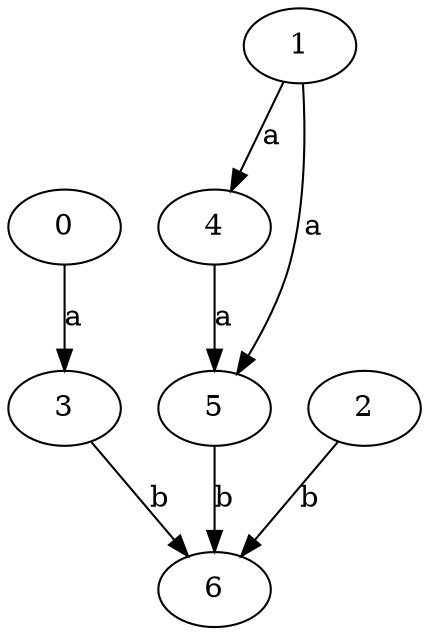 strict digraph  {
0;
3;
4;
5;
1;
2;
6;
0 -> 3  [label=a];
3 -> 6  [label=b];
4 -> 5  [label=a];
5 -> 6  [label=b];
1 -> 4  [label=a];
1 -> 5  [label=a];
2 -> 6  [label=b];
}

